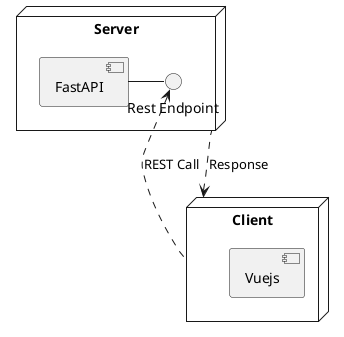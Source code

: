 @startuml Komponentendiagram

node "Client" {
    [Vuejs]
}

node "Server" {
    interface "Rest Endpoint" as re
    [FastAPI] - re
}

Client .up.> re : REST Call
Server .left.> Client : Response

@enduml